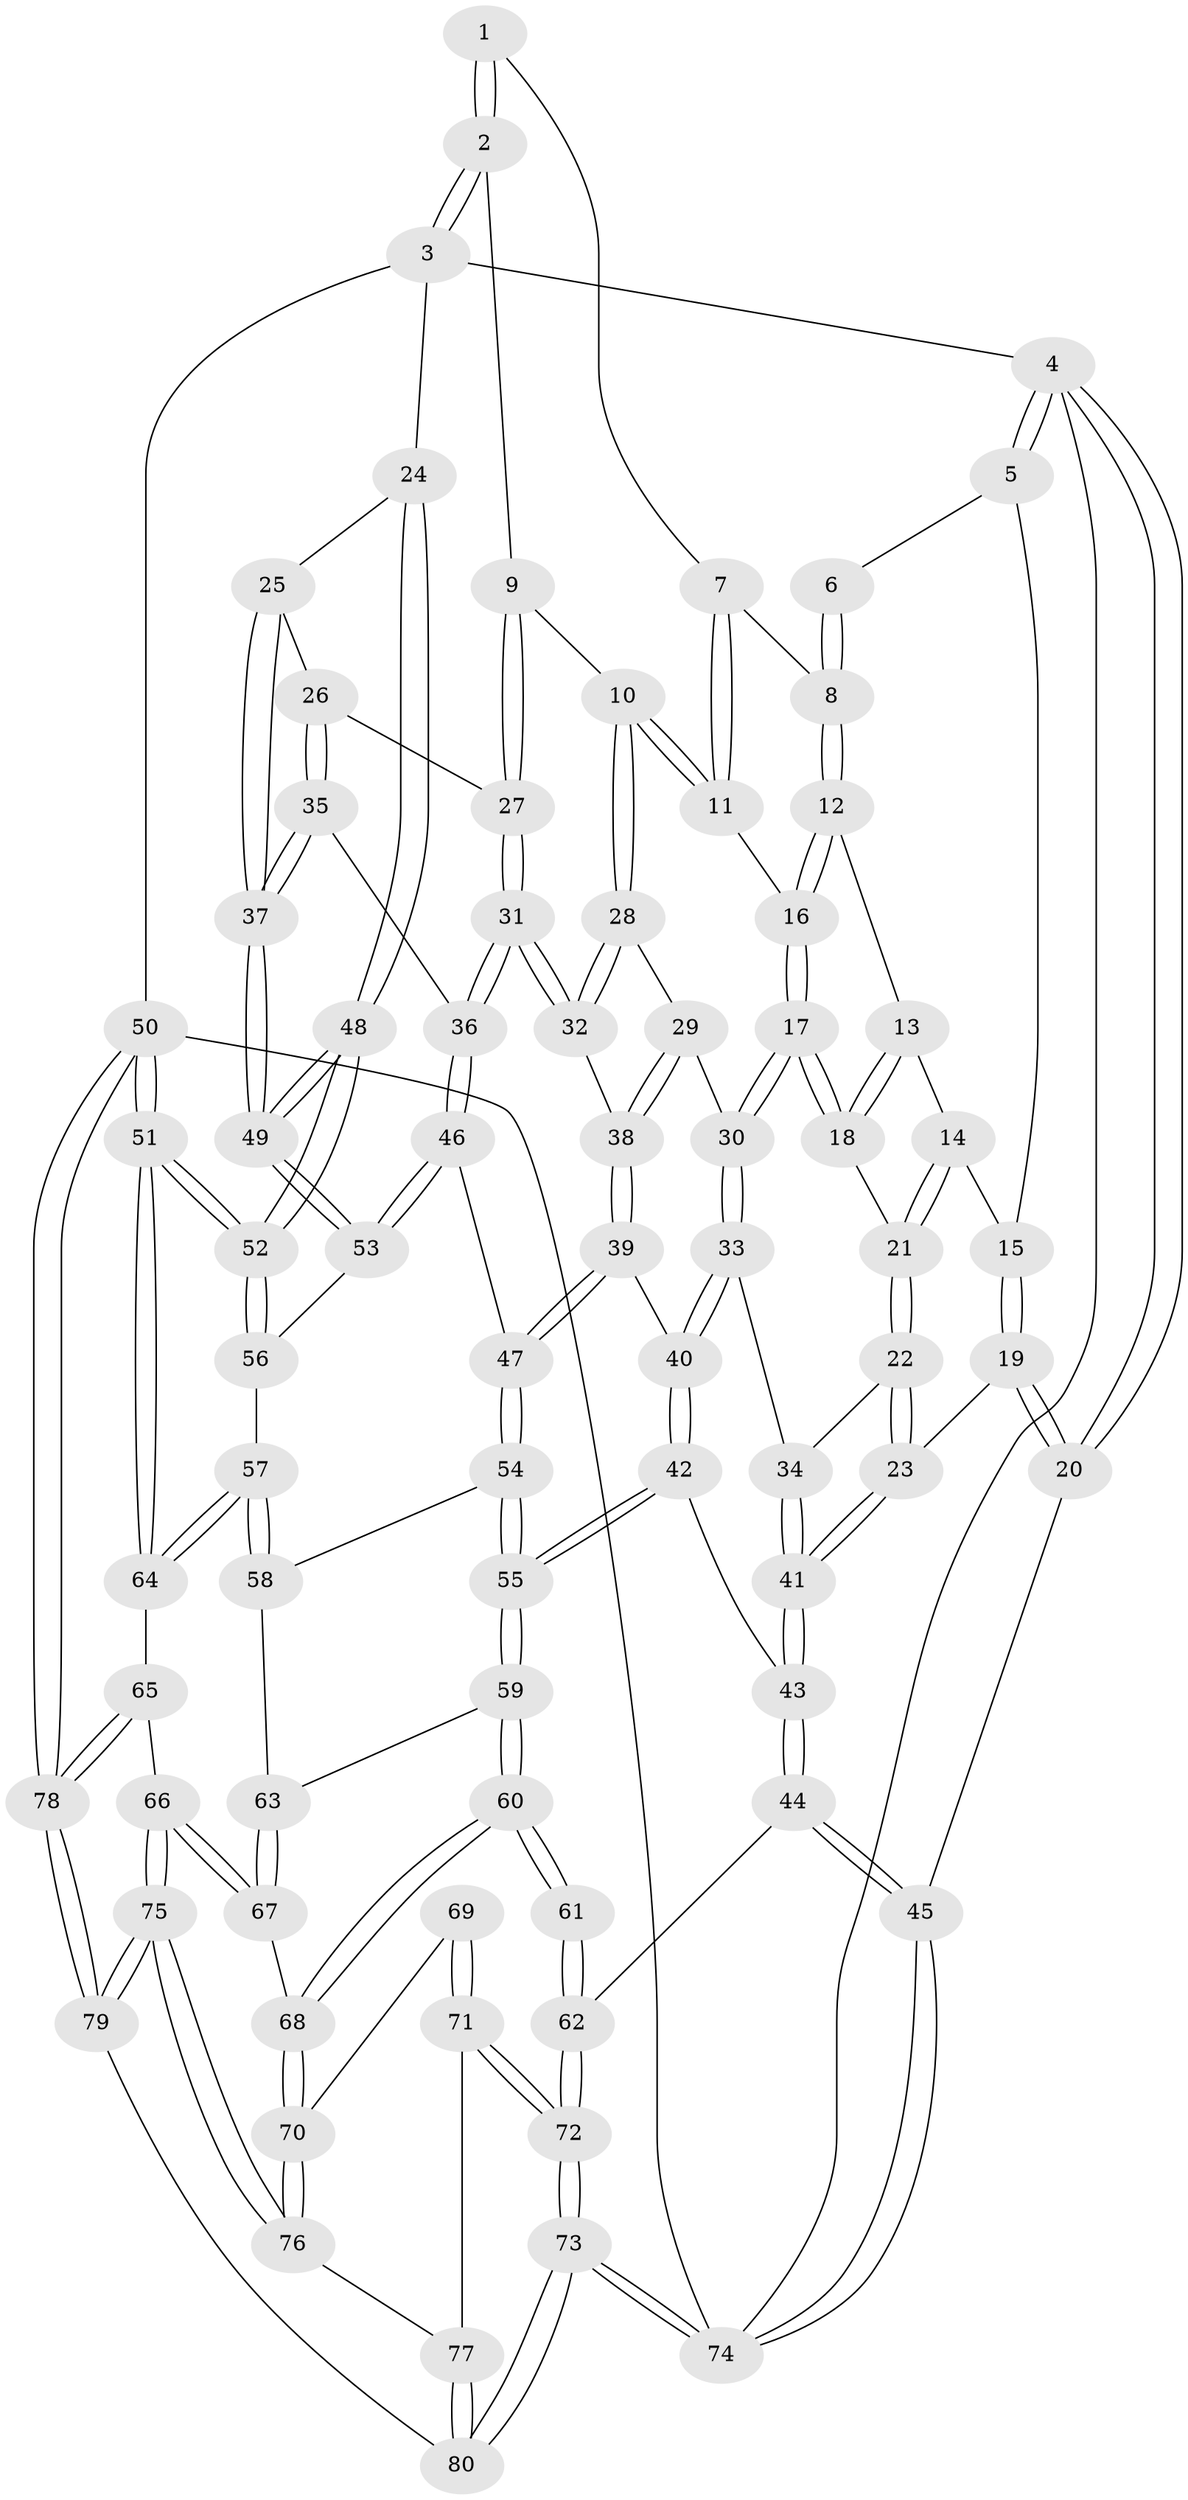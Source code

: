 // Generated by graph-tools (version 1.1) at 2025/27/03/09/25 03:27:06]
// undirected, 80 vertices, 197 edges
graph export_dot {
graph [start="1"]
  node [color=gray90,style=filled];
  1 [pos="+0.6587271264015531+0"];
  2 [pos="+0.9418450869826586+0"];
  3 [pos="+1+0"];
  4 [pos="+0+0"];
  5 [pos="+0.06249324096400696+0"];
  6 [pos="+0.26672847616571466+0"];
  7 [pos="+0.4598132947545699+0.06242292899225269"];
  8 [pos="+0.332869068636781+0"];
  9 [pos="+0.8091165053660141+0.002093486126334616"];
  10 [pos="+0.6000171450246683+0.1705596652125378"];
  11 [pos="+0.582576731776969+0.17127849122523406"];
  12 [pos="+0.33194188757376075+0.0020847699917240707"];
  13 [pos="+0.30243402507853173+0.11811010666917394"];
  14 [pos="+0.16453784371300145+0.17177424616036202"];
  15 [pos="+0.1199906439101478+0.14354104741954316"];
  16 [pos="+0.46816097354014563+0.21306654777120215"];
  17 [pos="+0.4153334867066935+0.2472592506412637"];
  18 [pos="+0.3446604140445011+0.2030370874862255"];
  19 [pos="+0+0.305325000418708"];
  20 [pos="+0+0.328474808577142"];
  21 [pos="+0.20713459840317566+0.2622455367182306"];
  22 [pos="+0.20350392709610468+0.3305141759186156"];
  23 [pos="+0+0.3224784421716982"];
  24 [pos="+1+0.27528498223180525"];
  25 [pos="+0.9188569877000461+0.34090935539325135"];
  26 [pos="+0.892751997018739+0.3322652114871094"];
  27 [pos="+0.8313313280585217+0.2565923365750067"];
  28 [pos="+0.6010987255296428+0.18172674420851964"];
  29 [pos="+0.5432866419882988+0.36847634084215336"];
  30 [pos="+0.4011875261955482+0.3035868648260451"];
  31 [pos="+0.7110141265537322+0.4377684970009308"];
  32 [pos="+0.6943459894219608+0.4177319884286067"];
  33 [pos="+0.37000210104905673+0.36141767637134814"];
  34 [pos="+0.21312624363692143+0.3448927066656006"];
  35 [pos="+0.8587836506054445+0.42407039169705707"];
  36 [pos="+0.7147345370500447+0.4597599627624244"];
  37 [pos="+0.9865404826356153+0.5174684127418794"];
  38 [pos="+0.5441778237298804+0.3731598665541678"];
  39 [pos="+0.4861135613217929+0.47987101276611543"];
  40 [pos="+0.41399331033128517+0.5038037724867023"];
  41 [pos="+0.17660931663355556+0.4933730118486117"];
  42 [pos="+0.3895086435590082+0.554509892134926"];
  43 [pos="+0.17925475632310198+0.55008026712164"];
  44 [pos="+0.12241550533919016+0.6027260430932324"];
  45 [pos="+0+0.5729336958105528"];
  46 [pos="+0.7061865464369057+0.50247897256122"];
  47 [pos="+0.6890025662232664+0.5161773106919866"];
  48 [pos="+1+0.6336290074571193"];
  49 [pos="+1+0.586328872176608"];
  50 [pos="+1+1"];
  51 [pos="+1+1"];
  52 [pos="+1+0.7931738484127827"];
  53 [pos="+0.8433936424705843+0.5836829182468172"];
  54 [pos="+0.6631533139817052+0.5823309331514127"];
  55 [pos="+0.4076034450169744+0.6032663187374564"];
  56 [pos="+0.7855705463263464+0.7129272144922691"];
  57 [pos="+0.7608468450841377+0.731820622070168"];
  58 [pos="+0.6554545068077957+0.6333712591898242"];
  59 [pos="+0.4111430911049103+0.6221997751940601"];
  60 [pos="+0.4098554542111623+0.6444080937084745"];
  61 [pos="+0.21225209677658133+0.6930337155786239"];
  62 [pos="+0.1387239859997226+0.6516125803333445"];
  63 [pos="+0.6240279103051385+0.6658482908924785"];
  64 [pos="+0.7584129420528883+0.7480752395196745"];
  65 [pos="+0.7084448057257512+0.8237646158398895"];
  66 [pos="+0.6137089302519054+0.8414729961691375"];
  67 [pos="+0.5844202908905072+0.774191226898889"];
  68 [pos="+0.41018936543762985+0.7085749032980191"];
  69 [pos="+0.2603947891806964+0.7290015448107333"];
  70 [pos="+0.3764085027417616+0.7649282805340826"];
  71 [pos="+0.14143624456111162+0.9299015088995989"];
  72 [pos="+0.11955310092759946+0.9395894121374398"];
  73 [pos="+0+1"];
  74 [pos="+0+1"];
  75 [pos="+0.5591232315691945+0.9532134926556013"];
  76 [pos="+0.3695795821973599+0.8086032821629815"];
  77 [pos="+0.3078577983071316+0.8723596224477248"];
  78 [pos="+1+1"];
  79 [pos="+0.5633669507333001+1"];
  80 [pos="+0.5200806694178444+1"];
  1 -- 2;
  1 -- 2;
  1 -- 7;
  2 -- 3;
  2 -- 3;
  2 -- 9;
  3 -- 4;
  3 -- 24;
  3 -- 50;
  4 -- 5;
  4 -- 5;
  4 -- 20;
  4 -- 20;
  4 -- 74;
  5 -- 6;
  5 -- 15;
  6 -- 8;
  6 -- 8;
  7 -- 8;
  7 -- 11;
  7 -- 11;
  8 -- 12;
  8 -- 12;
  9 -- 10;
  9 -- 27;
  9 -- 27;
  10 -- 11;
  10 -- 11;
  10 -- 28;
  10 -- 28;
  11 -- 16;
  12 -- 13;
  12 -- 16;
  12 -- 16;
  13 -- 14;
  13 -- 18;
  13 -- 18;
  14 -- 15;
  14 -- 21;
  14 -- 21;
  15 -- 19;
  15 -- 19;
  16 -- 17;
  16 -- 17;
  17 -- 18;
  17 -- 18;
  17 -- 30;
  17 -- 30;
  18 -- 21;
  19 -- 20;
  19 -- 20;
  19 -- 23;
  20 -- 45;
  21 -- 22;
  21 -- 22;
  22 -- 23;
  22 -- 23;
  22 -- 34;
  23 -- 41;
  23 -- 41;
  24 -- 25;
  24 -- 48;
  24 -- 48;
  25 -- 26;
  25 -- 37;
  25 -- 37;
  26 -- 27;
  26 -- 35;
  26 -- 35;
  27 -- 31;
  27 -- 31;
  28 -- 29;
  28 -- 32;
  28 -- 32;
  29 -- 30;
  29 -- 38;
  29 -- 38;
  30 -- 33;
  30 -- 33;
  31 -- 32;
  31 -- 32;
  31 -- 36;
  31 -- 36;
  32 -- 38;
  33 -- 34;
  33 -- 40;
  33 -- 40;
  34 -- 41;
  34 -- 41;
  35 -- 36;
  35 -- 37;
  35 -- 37;
  36 -- 46;
  36 -- 46;
  37 -- 49;
  37 -- 49;
  38 -- 39;
  38 -- 39;
  39 -- 40;
  39 -- 47;
  39 -- 47;
  40 -- 42;
  40 -- 42;
  41 -- 43;
  41 -- 43;
  42 -- 43;
  42 -- 55;
  42 -- 55;
  43 -- 44;
  43 -- 44;
  44 -- 45;
  44 -- 45;
  44 -- 62;
  45 -- 74;
  45 -- 74;
  46 -- 47;
  46 -- 53;
  46 -- 53;
  47 -- 54;
  47 -- 54;
  48 -- 49;
  48 -- 49;
  48 -- 52;
  48 -- 52;
  49 -- 53;
  49 -- 53;
  50 -- 51;
  50 -- 51;
  50 -- 78;
  50 -- 78;
  50 -- 74;
  51 -- 52;
  51 -- 52;
  51 -- 64;
  51 -- 64;
  52 -- 56;
  52 -- 56;
  53 -- 56;
  54 -- 55;
  54 -- 55;
  54 -- 58;
  55 -- 59;
  55 -- 59;
  56 -- 57;
  57 -- 58;
  57 -- 58;
  57 -- 64;
  57 -- 64;
  58 -- 63;
  59 -- 60;
  59 -- 60;
  59 -- 63;
  60 -- 61;
  60 -- 61;
  60 -- 68;
  60 -- 68;
  61 -- 62;
  61 -- 62;
  62 -- 72;
  62 -- 72;
  63 -- 67;
  63 -- 67;
  64 -- 65;
  65 -- 66;
  65 -- 78;
  65 -- 78;
  66 -- 67;
  66 -- 67;
  66 -- 75;
  66 -- 75;
  67 -- 68;
  68 -- 70;
  68 -- 70;
  69 -- 70;
  69 -- 71;
  69 -- 71;
  70 -- 76;
  70 -- 76;
  71 -- 72;
  71 -- 72;
  71 -- 77;
  72 -- 73;
  72 -- 73;
  73 -- 74;
  73 -- 74;
  73 -- 80;
  73 -- 80;
  75 -- 76;
  75 -- 76;
  75 -- 79;
  75 -- 79;
  76 -- 77;
  77 -- 80;
  77 -- 80;
  78 -- 79;
  78 -- 79;
  79 -- 80;
}
